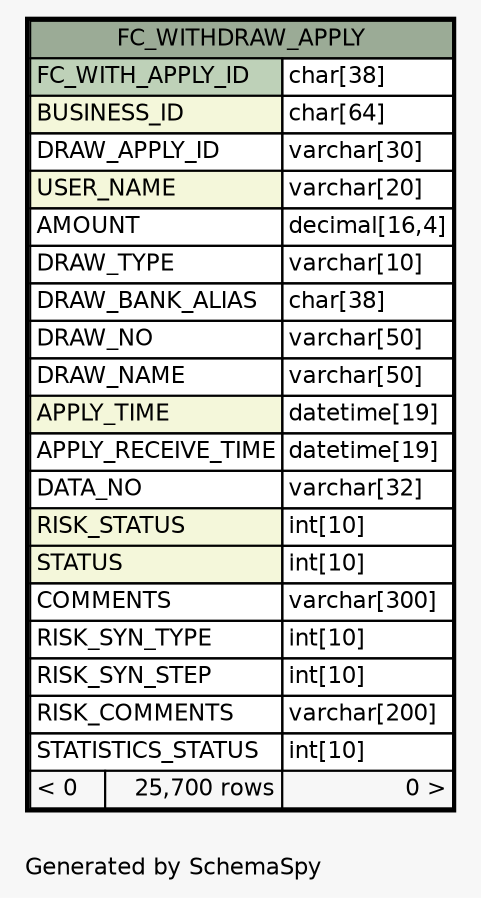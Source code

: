 // dot 2.26.0 on Linux 2.6.32-504.8.1.el6.x86_64
// SchemaSpy rev 590
digraph "oneDegreeRelationshipsDiagram" {
  graph [
    rankdir="RL"
    bgcolor="#f7f7f7"
    label="\nGenerated by SchemaSpy"
    labeljust="l"
    nodesep="0.18"
    ranksep="0.46"
    fontname="Helvetica"
    fontsize="11"
  ];
  node [
    fontname="Helvetica"
    fontsize="11"
    shape="plaintext"
  ];
  edge [
    arrowsize="0.8"
  ];
  "FC_WITHDRAW_APPLY" [
    label=<
    <TABLE BORDER="2" CELLBORDER="1" CELLSPACING="0" BGCOLOR="#ffffff">
      <TR><TD COLSPAN="3" BGCOLOR="#9bab96" ALIGN="CENTER">FC_WITHDRAW_APPLY</TD></TR>
      <TR><TD PORT="FC_WITH_APPLY_ID" COLSPAN="2" BGCOLOR="#bed1b8" ALIGN="LEFT">FC_WITH_APPLY_ID</TD><TD PORT="FC_WITH_APPLY_ID.type" ALIGN="LEFT">char[38]</TD></TR>
      <TR><TD PORT="BUSINESS_ID" COLSPAN="2" BGCOLOR="#f4f7da" ALIGN="LEFT">BUSINESS_ID</TD><TD PORT="BUSINESS_ID.type" ALIGN="LEFT">char[64]</TD></TR>
      <TR><TD PORT="DRAW_APPLY_ID" COLSPAN="2" ALIGN="LEFT">DRAW_APPLY_ID</TD><TD PORT="DRAW_APPLY_ID.type" ALIGN="LEFT">varchar[30]</TD></TR>
      <TR><TD PORT="USER_NAME" COLSPAN="2" BGCOLOR="#f4f7da" ALIGN="LEFT">USER_NAME</TD><TD PORT="USER_NAME.type" ALIGN="LEFT">varchar[20]</TD></TR>
      <TR><TD PORT="AMOUNT" COLSPAN="2" ALIGN="LEFT">AMOUNT</TD><TD PORT="AMOUNT.type" ALIGN="LEFT">decimal[16,4]</TD></TR>
      <TR><TD PORT="DRAW_TYPE" COLSPAN="2" ALIGN="LEFT">DRAW_TYPE</TD><TD PORT="DRAW_TYPE.type" ALIGN="LEFT">varchar[10]</TD></TR>
      <TR><TD PORT="DRAW_BANK_ALIAS" COLSPAN="2" ALIGN="LEFT">DRAW_BANK_ALIAS</TD><TD PORT="DRAW_BANK_ALIAS.type" ALIGN="LEFT">char[38]</TD></TR>
      <TR><TD PORT="DRAW_NO" COLSPAN="2" ALIGN="LEFT">DRAW_NO</TD><TD PORT="DRAW_NO.type" ALIGN="LEFT">varchar[50]</TD></TR>
      <TR><TD PORT="DRAW_NAME" COLSPAN="2" ALIGN="LEFT">DRAW_NAME</TD><TD PORT="DRAW_NAME.type" ALIGN="LEFT">varchar[50]</TD></TR>
      <TR><TD PORT="APPLY_TIME" COLSPAN="2" BGCOLOR="#f4f7da" ALIGN="LEFT">APPLY_TIME</TD><TD PORT="APPLY_TIME.type" ALIGN="LEFT">datetime[19]</TD></TR>
      <TR><TD PORT="APPLY_RECEIVE_TIME" COLSPAN="2" ALIGN="LEFT">APPLY_RECEIVE_TIME</TD><TD PORT="APPLY_RECEIVE_TIME.type" ALIGN="LEFT">datetime[19]</TD></TR>
      <TR><TD PORT="DATA_NO" COLSPAN="2" ALIGN="LEFT">DATA_NO</TD><TD PORT="DATA_NO.type" ALIGN="LEFT">varchar[32]</TD></TR>
      <TR><TD PORT="RISK_STATUS" COLSPAN="2" BGCOLOR="#f4f7da" ALIGN="LEFT">RISK_STATUS</TD><TD PORT="RISK_STATUS.type" ALIGN="LEFT">int[10]</TD></TR>
      <TR><TD PORT="STATUS" COLSPAN="2" BGCOLOR="#f4f7da" ALIGN="LEFT">STATUS</TD><TD PORT="STATUS.type" ALIGN="LEFT">int[10]</TD></TR>
      <TR><TD PORT="COMMENTS" COLSPAN="2" ALIGN="LEFT">COMMENTS</TD><TD PORT="COMMENTS.type" ALIGN="LEFT">varchar[300]</TD></TR>
      <TR><TD PORT="RISK_SYN_TYPE" COLSPAN="2" ALIGN="LEFT">RISK_SYN_TYPE</TD><TD PORT="RISK_SYN_TYPE.type" ALIGN="LEFT">int[10]</TD></TR>
      <TR><TD PORT="RISK_SYN_STEP" COLSPAN="2" ALIGN="LEFT">RISK_SYN_STEP</TD><TD PORT="RISK_SYN_STEP.type" ALIGN="LEFT">int[10]</TD></TR>
      <TR><TD PORT="RISK_COMMENTS" COLSPAN="2" ALIGN="LEFT">RISK_COMMENTS</TD><TD PORT="RISK_COMMENTS.type" ALIGN="LEFT">varchar[200]</TD></TR>
      <TR><TD PORT="STATISTICS_STATUS" COLSPAN="2" ALIGN="LEFT">STATISTICS_STATUS</TD><TD PORT="STATISTICS_STATUS.type" ALIGN="LEFT">int[10]</TD></TR>
      <TR><TD ALIGN="LEFT" BGCOLOR="#f7f7f7">&lt; 0</TD><TD ALIGN="RIGHT" BGCOLOR="#f7f7f7">25,700 rows</TD><TD ALIGN="RIGHT" BGCOLOR="#f7f7f7">0 &gt;</TD></TR>
    </TABLE>>
    URL="FC_WITHDRAW_APPLY.html"
    tooltip="FC_WITHDRAW_APPLY"
  ];
}
